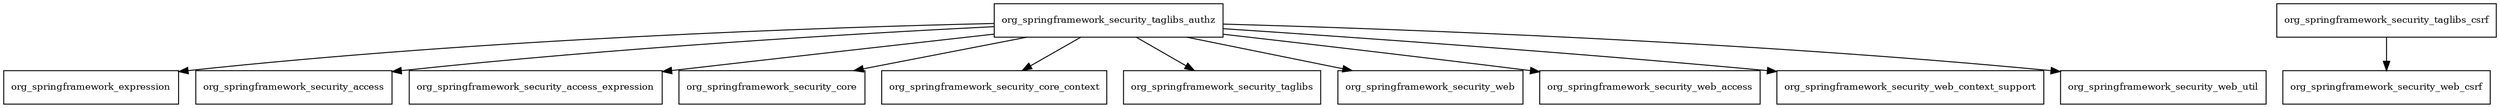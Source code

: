 digraph spring_security_taglibs_5_0_0_RC1_package_dependencies {
  node [shape = box, fontsize=10.0];
  org_springframework_security_taglibs_authz -> org_springframework_expression;
  org_springframework_security_taglibs_authz -> org_springframework_security_access;
  org_springframework_security_taglibs_authz -> org_springframework_security_access_expression;
  org_springframework_security_taglibs_authz -> org_springframework_security_core;
  org_springframework_security_taglibs_authz -> org_springframework_security_core_context;
  org_springframework_security_taglibs_authz -> org_springframework_security_taglibs;
  org_springframework_security_taglibs_authz -> org_springframework_security_web;
  org_springframework_security_taglibs_authz -> org_springframework_security_web_access;
  org_springframework_security_taglibs_authz -> org_springframework_security_web_context_support;
  org_springframework_security_taglibs_authz -> org_springframework_security_web_util;
  org_springframework_security_taglibs_csrf -> org_springframework_security_web_csrf;
}
